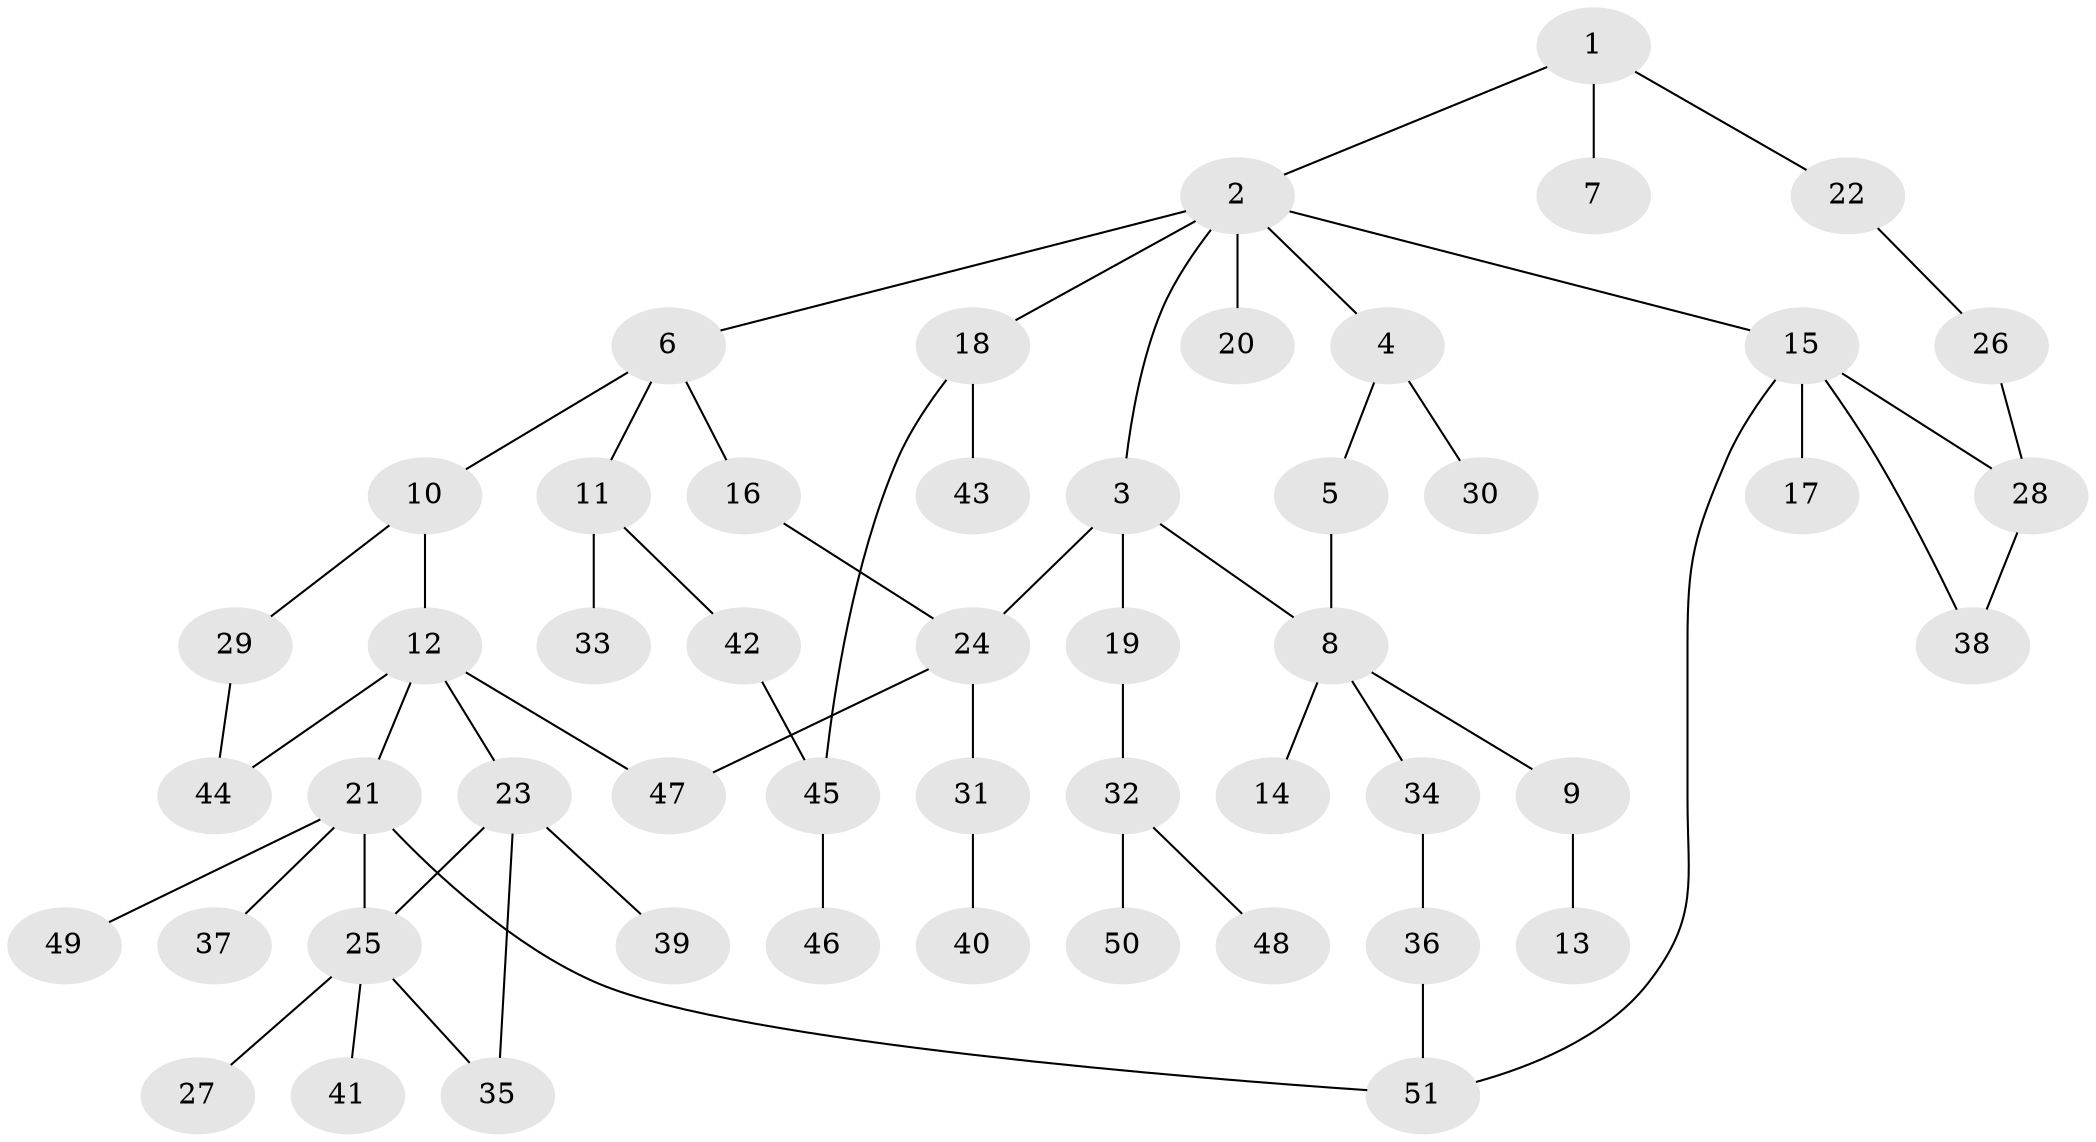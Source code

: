 // coarse degree distribution, {8: 0.03125, 4: 0.125, 3: 0.1875, 5: 0.09375, 1: 0.34375, 2: 0.21875}
// Generated by graph-tools (version 1.1) at 2025/23/03/03/25 07:23:30]
// undirected, 51 vertices, 61 edges
graph export_dot {
graph [start="1"]
  node [color=gray90,style=filled];
  1;
  2;
  3;
  4;
  5;
  6;
  7;
  8;
  9;
  10;
  11;
  12;
  13;
  14;
  15;
  16;
  17;
  18;
  19;
  20;
  21;
  22;
  23;
  24;
  25;
  26;
  27;
  28;
  29;
  30;
  31;
  32;
  33;
  34;
  35;
  36;
  37;
  38;
  39;
  40;
  41;
  42;
  43;
  44;
  45;
  46;
  47;
  48;
  49;
  50;
  51;
  1 -- 2;
  1 -- 7;
  1 -- 22;
  2 -- 3;
  2 -- 4;
  2 -- 6;
  2 -- 15;
  2 -- 18;
  2 -- 20;
  3 -- 8;
  3 -- 19;
  3 -- 24;
  4 -- 5;
  4 -- 30;
  5 -- 8;
  6 -- 10;
  6 -- 11;
  6 -- 16;
  8 -- 9;
  8 -- 14;
  8 -- 34;
  9 -- 13;
  10 -- 12;
  10 -- 29;
  11 -- 33;
  11 -- 42;
  12 -- 21;
  12 -- 23;
  12 -- 44;
  12 -- 47;
  15 -- 17;
  15 -- 51;
  15 -- 38;
  15 -- 28;
  16 -- 24;
  18 -- 43;
  18 -- 45;
  19 -- 32;
  21 -- 25;
  21 -- 37;
  21 -- 49;
  21 -- 51;
  22 -- 26;
  23 -- 39;
  23 -- 35;
  23 -- 25;
  24 -- 31;
  24 -- 47;
  25 -- 27;
  25 -- 35;
  25 -- 41;
  26 -- 28;
  28 -- 38;
  29 -- 44;
  31 -- 40;
  32 -- 48;
  32 -- 50;
  34 -- 36;
  36 -- 51;
  42 -- 45;
  45 -- 46;
}
